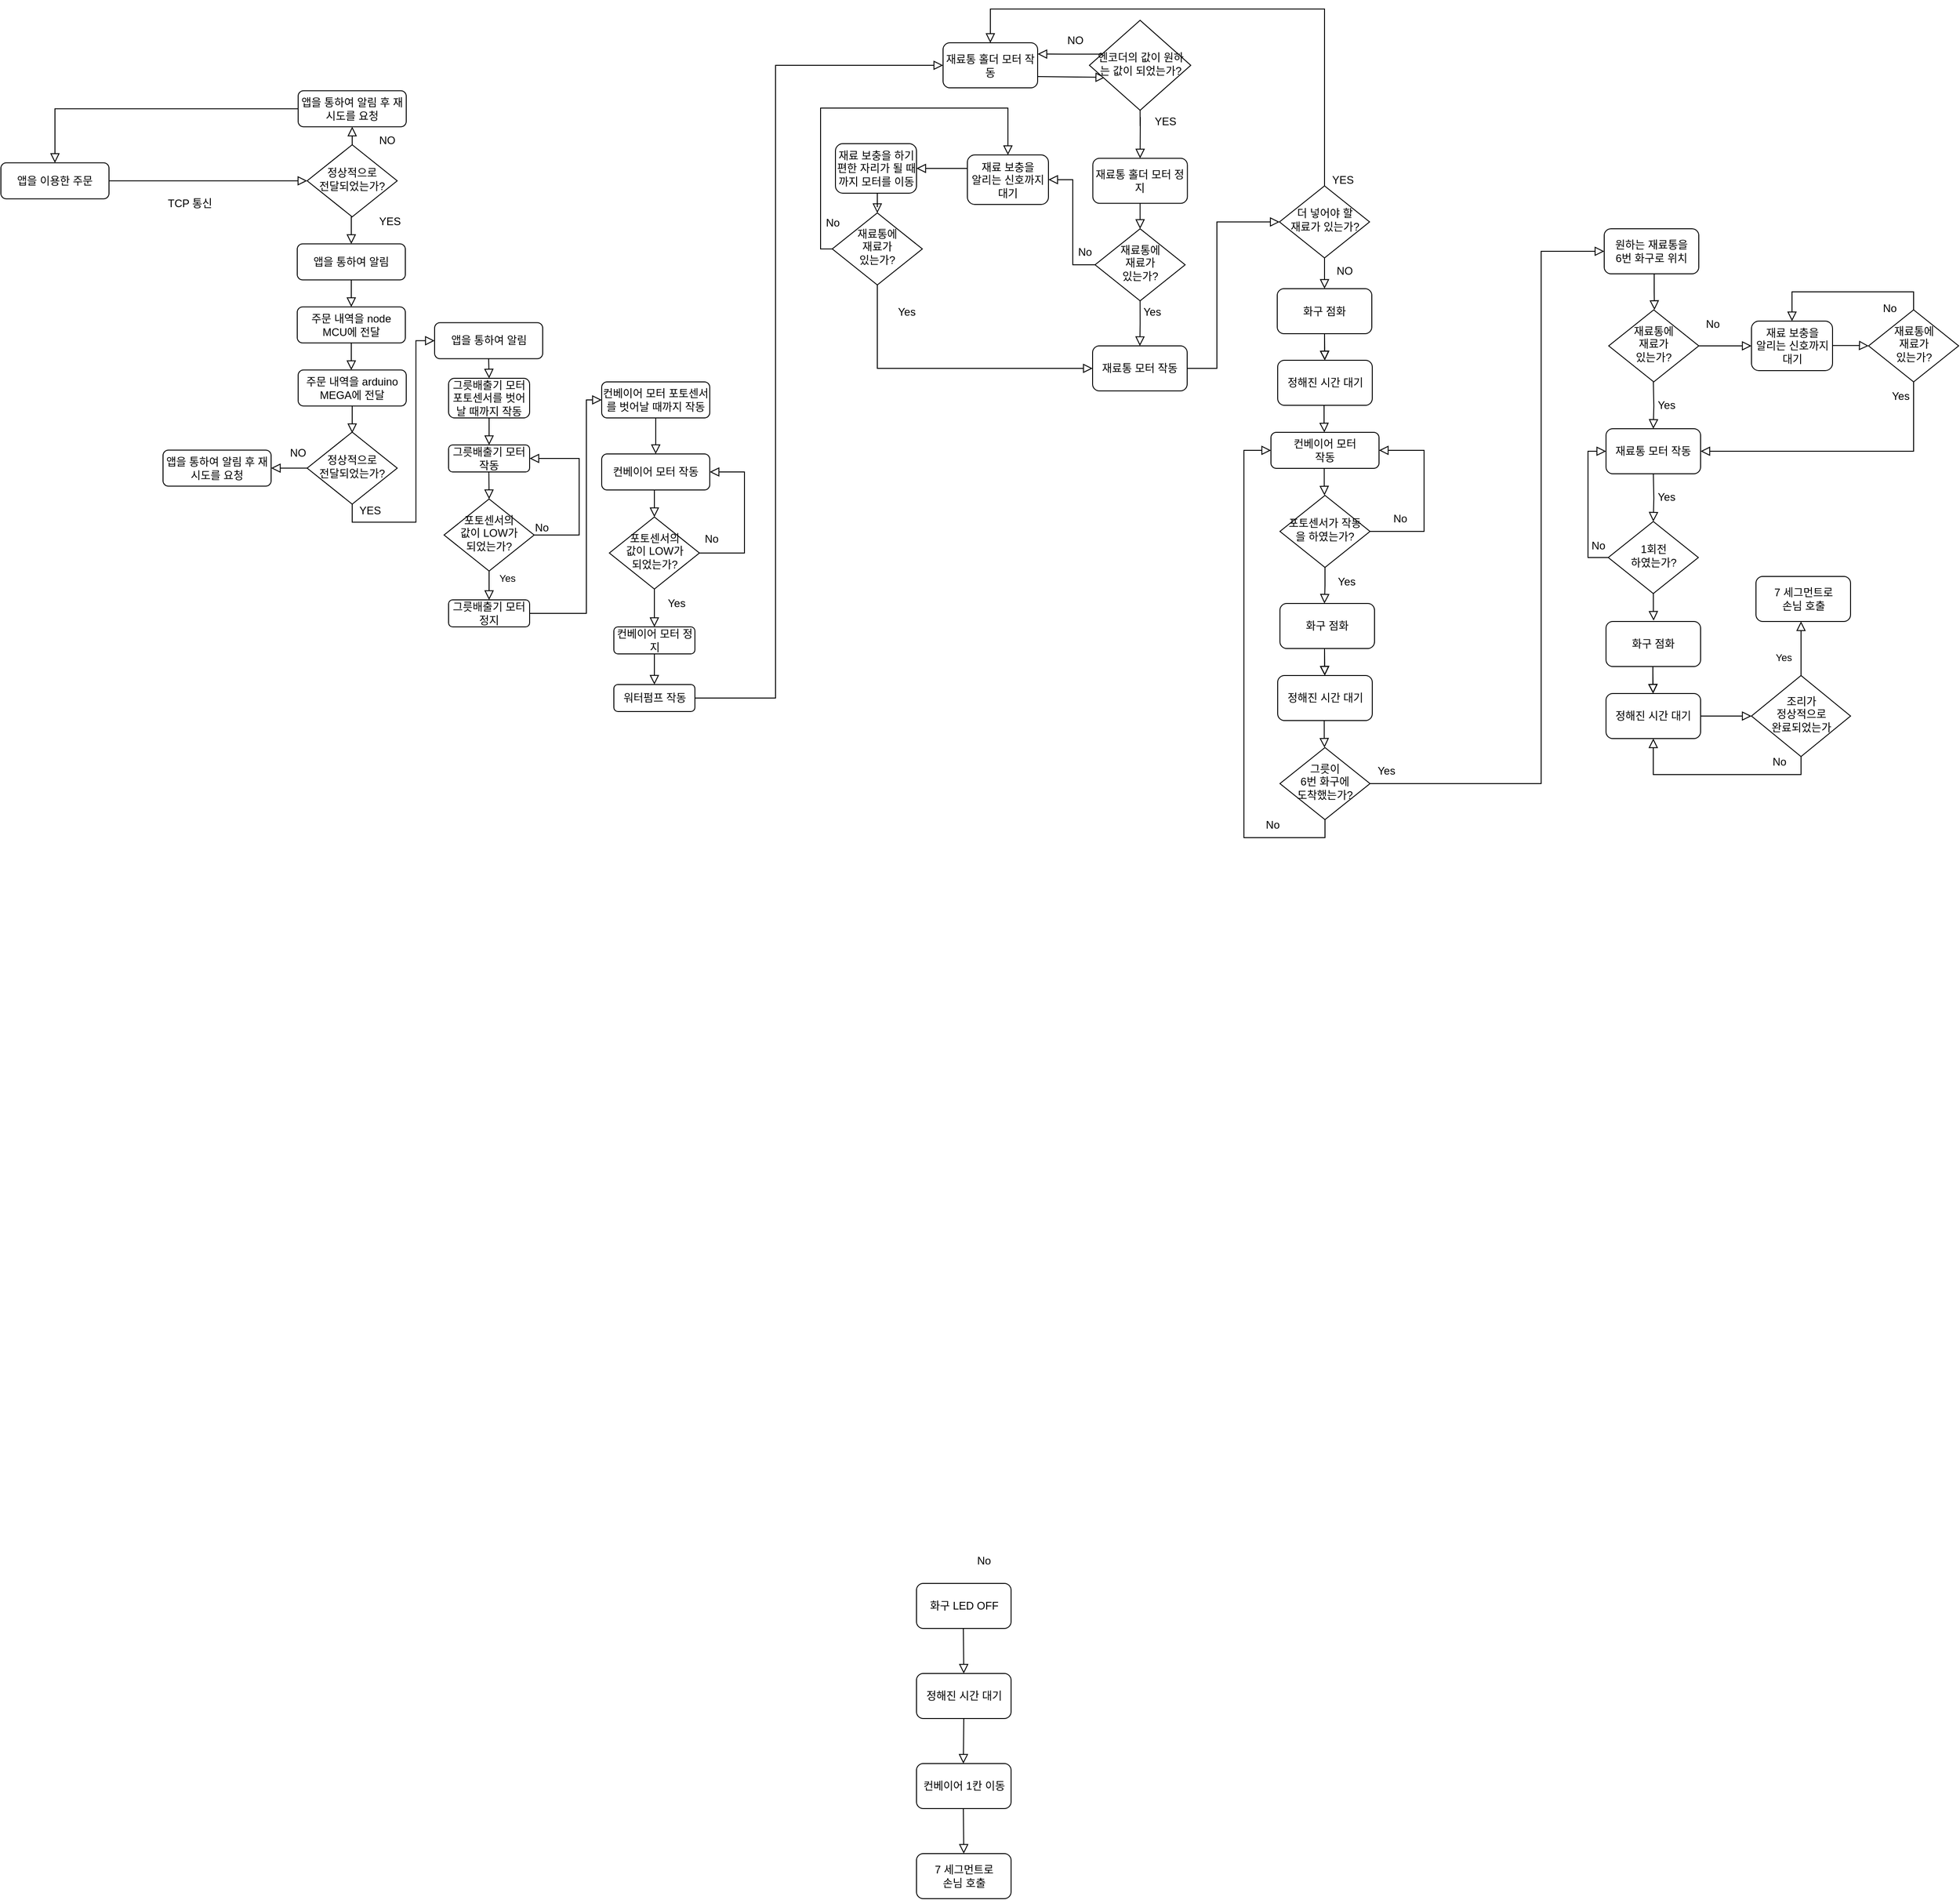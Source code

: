 <mxfile version="18.0.2" type="device"><diagram id="C5RBs43oDa-KdzZeNtuy" name="Page-1"><mxGraphModel dx="5746" dy="4727" grid="1" gridSize="10" guides="1" tooltips="1" connect="1" arrows="1" fold="1" page="1" pageScale="1" pageWidth="2339" pageHeight="3300" math="0" shadow="0"><root><mxCell id="WIyWlLk6GJQsqaUBKTNV-0"/><mxCell id="WIyWlLk6GJQsqaUBKTNV-1" parent="WIyWlLk6GJQsqaUBKTNV-0"/><mxCell id="WIyWlLk6GJQsqaUBKTNV-3" value="주문 내역을 arduino MEGA에 전달" style="rounded=1;whiteSpace=wrap;html=1;fontSize=12;glass=0;strokeWidth=1;shadow=0;" parent="WIyWlLk6GJQsqaUBKTNV-1" vertex="1"><mxGeometry x="-520" y="290.75" width="120" height="40" as="geometry"/></mxCell><mxCell id="WIyWlLk6GJQsqaUBKTNV-4" value="Yes" style="rounded=0;html=1;jettySize=auto;orthogonalLoop=1;fontSize=11;endArrow=block;endFill=0;endSize=8;strokeWidth=1;shadow=0;labelBackgroundColor=none;edgeStyle=orthogonalEdgeStyle;entryX=0.5;entryY=0;entryDx=0;entryDy=0;exitX=0.5;exitY=1;exitDx=0;exitDy=0;" parent="WIyWlLk6GJQsqaUBKTNV-1" source="WIyWlLk6GJQsqaUBKTNV-6" target="eziAglJtPt3DzU0YAsX2-3" edge="1"><mxGeometry x="-0.5" y="20" relative="1" as="geometry"><mxPoint as="offset"/><mxPoint x="-308" y="544" as="targetPoint"/><Array as="points"><mxPoint x="-308" y="530"/><mxPoint x="-308" y="530"/></Array><mxPoint x="-220" y="590" as="sourcePoint"/></mxGeometry></mxCell><mxCell id="WIyWlLk6GJQsqaUBKTNV-6" value="포토센서의&lt;br&gt;값이 LOW가&lt;br&gt;되었는가?" style="rhombus;whiteSpace=wrap;html=1;shadow=0;fontFamily=Helvetica;fontSize=12;align=center;strokeWidth=1;spacing=6;spacingTop=-4;" parent="WIyWlLk6GJQsqaUBKTNV-1" vertex="1"><mxGeometry x="-358" y="434" width="100" height="80" as="geometry"/></mxCell><mxCell id="WIyWlLk6GJQsqaUBKTNV-8" value="" style="rounded=0;html=1;jettySize=auto;orthogonalLoop=1;fontSize=11;endArrow=block;endFill=0;endSize=8;strokeWidth=1;shadow=0;labelBackgroundColor=none;edgeStyle=orthogonalEdgeStyle;entryX=0;entryY=0.5;entryDx=0;entryDy=0;exitX=1;exitY=0.5;exitDx=0;exitDy=0;" parent="WIyWlLk6GJQsqaUBKTNV-1" source="eziAglJtPt3DzU0YAsX2-4" target="mdI_j3b21x2xGdv7FZaz-39" edge="1"><mxGeometry x="0.273" y="30" relative="1" as="geometry"><mxPoint as="offset"/><mxPoint x="20" y="730" as="sourcePoint"/><mxPoint x="54.5" y="-47.5" as="targetPoint"/><Array as="points"><mxPoint x="10" y="655"/><mxPoint x="10" y="-47"/></Array></mxGeometry></mxCell><mxCell id="YUeIokL39dkQAdIjIIM8-0" value="TCP 통신" style="text;html=1;strokeColor=none;fillColor=none;align=center;verticalAlign=middle;whiteSpace=wrap;rounded=0;" parent="WIyWlLk6GJQsqaUBKTNV-1" vertex="1"><mxGeometry x="-680" y="90.75" width="80" height="30" as="geometry"/></mxCell><mxCell id="YUeIokL39dkQAdIjIIM8-1" value="" style="edgeStyle=orthogonalEdgeStyle;rounded=0;html=1;jettySize=auto;orthogonalLoop=1;fontSize=11;endArrow=block;endFill=0;endSize=8;strokeWidth=1;shadow=0;labelBackgroundColor=none;entryX=1;entryY=0.5;entryDx=0;entryDy=0;exitX=1;exitY=0.5;exitDx=0;exitDy=0;" parent="WIyWlLk6GJQsqaUBKTNV-1" source="WIyWlLk6GJQsqaUBKTNV-6" target="YUeIokL39dkQAdIjIIM8-2" edge="1"><mxGeometry y="10" relative="1" as="geometry"><mxPoint as="offset"/><mxPoint x="-88" y="474" as="sourcePoint"/><mxPoint x="-218" y="254" as="targetPoint"/><Array as="points"><mxPoint x="-208" y="474"/><mxPoint x="-208" y="389"/></Array></mxGeometry></mxCell><mxCell id="YUeIokL39dkQAdIjIIM8-2" value="그릇배출기 모터 작동" style="rounded=1;whiteSpace=wrap;html=1;" parent="WIyWlLk6GJQsqaUBKTNV-1" vertex="1"><mxGeometry x="-353" y="374" width="90" height="30" as="geometry"/></mxCell><mxCell id="YUeIokL39dkQAdIjIIM8-6" value="" style="rounded=0;html=1;jettySize=auto;orthogonalLoop=1;fontSize=11;endArrow=block;endFill=0;endSize=8;strokeWidth=1;shadow=0;labelBackgroundColor=none;edgeStyle=orthogonalEdgeStyle;entryX=0.5;entryY=0;entryDx=0;entryDy=0;" parent="WIyWlLk6GJQsqaUBKTNV-1" target="WIyWlLk6GJQsqaUBKTNV-6" edge="1"><mxGeometry x="0.385" y="80" relative="1" as="geometry"><mxPoint as="offset"/><mxPoint x="-308.29" y="404" as="sourcePoint"/><mxPoint x="-308.29" y="464" as="targetPoint"/></mxGeometry></mxCell><mxCell id="YUeIokL39dkQAdIjIIM8-9" value="컨베이어 모터 정지" style="rounded=1;whiteSpace=wrap;html=1;" parent="WIyWlLk6GJQsqaUBKTNV-1" vertex="1"><mxGeometry x="-169.5" y="576" width="90" height="30" as="geometry"/></mxCell><mxCell id="YUeIokL39dkQAdIjIIM8-19" value="" style="rounded=0;html=1;jettySize=auto;orthogonalLoop=1;fontSize=11;endArrow=block;endFill=0;endSize=8;strokeWidth=1;shadow=0;labelBackgroundColor=none;edgeStyle=orthogonalEdgeStyle;exitX=1;exitY=0.5;exitDx=0;exitDy=0;entryX=0;entryY=0.5;entryDx=0;entryDy=0;" parent="WIyWlLk6GJQsqaUBKTNV-1" source="KUbjkpqtBJJ3RFJCVs_p-0" target="K5zAuzSiCbg10zmgjCE_-23" edge="1"><mxGeometry x="0.38" y="30" relative="1" as="geometry"><mxPoint as="offset"/><mxPoint x="713.05" y="130.5" as="sourcePoint"/><mxPoint x="763" y="135.5" as="targetPoint"/><Array as="points"><mxPoint x="500" y="289"/><mxPoint x="500" y="126"/></Array></mxGeometry></mxCell><mxCell id="KUbjkpqtBJJ3RFJCVs_p-0" value="재료통 모터 작동" style="rounded=1;whiteSpace=wrap;html=1;" parent="WIyWlLk6GJQsqaUBKTNV-1" vertex="1"><mxGeometry x="362" y="264" width="105" height="50" as="geometry"/></mxCell><mxCell id="KUbjkpqtBJJ3RFJCVs_p-12" value="화구 LED OFF" style="rounded=1;whiteSpace=wrap;html=1;" parent="WIyWlLk6GJQsqaUBKTNV-1" vertex="1"><mxGeometry x="166.5" y="1638" width="105" height="50" as="geometry"/></mxCell><mxCell id="KUbjkpqtBJJ3RFJCVs_p-13" value="No" style="text;html=1;strokeColor=none;fillColor=none;align=center;verticalAlign=middle;whiteSpace=wrap;rounded=0;" parent="WIyWlLk6GJQsqaUBKTNV-1" vertex="1"><mxGeometry x="229" y="1608" width="25" height="10" as="geometry"/></mxCell><mxCell id="KUbjkpqtBJJ3RFJCVs_p-18" value="7 세그먼트로&lt;br&gt;손님 호출" style="rounded=1;whiteSpace=wrap;html=1;" parent="WIyWlLk6GJQsqaUBKTNV-1" vertex="1"><mxGeometry x="166.5" y="1938" width="105" height="50" as="geometry"/></mxCell><mxCell id="KUbjkpqtBJJ3RFJCVs_p-21" value="정해진 시간 대기" style="rounded=1;whiteSpace=wrap;html=1;" parent="WIyWlLk6GJQsqaUBKTNV-1" vertex="1"><mxGeometry x="166.5" y="1738" width="105" height="50" as="geometry"/></mxCell><mxCell id="KUbjkpqtBJJ3RFJCVs_p-26" value="컨베이어 1칸 이동" style="rounded=1;whiteSpace=wrap;html=1;" parent="WIyWlLk6GJQsqaUBKTNV-1" vertex="1"><mxGeometry x="166.5" y="1838" width="105" height="50" as="geometry"/></mxCell><mxCell id="KUbjkpqtBJJ3RFJCVs_p-30" value="" style="rounded=0;html=1;jettySize=auto;orthogonalLoop=1;fontSize=11;endArrow=block;endFill=0;endSize=8;strokeWidth=1;shadow=0;labelBackgroundColor=none;edgeStyle=orthogonalEdgeStyle;exitX=0.5;exitY=1;exitDx=0;exitDy=0;entryX=0.5;entryY=0;entryDx=0;entryDy=0;" parent="WIyWlLk6GJQsqaUBKTNV-1" target="KUbjkpqtBJJ3RFJCVs_p-21" edge="1"><mxGeometry x="0.38" y="30" relative="1" as="geometry"><mxPoint as="offset"/><mxPoint x="218.52" y="1688" as="sourcePoint"/><mxPoint x="218.52" y="1728" as="targetPoint"/><Array as="points"/></mxGeometry></mxCell><mxCell id="KUbjkpqtBJJ3RFJCVs_p-31" value="" style="rounded=0;html=1;jettySize=auto;orthogonalLoop=1;fontSize=11;endArrow=block;endFill=0;endSize=8;strokeWidth=1;shadow=0;labelBackgroundColor=none;edgeStyle=orthogonalEdgeStyle;exitX=0.5;exitY=1;exitDx=0;exitDy=0;entryX=0.5;entryY=0;entryDx=0;entryDy=0;" parent="WIyWlLk6GJQsqaUBKTNV-1" source="KUbjkpqtBJJ3RFJCVs_p-21" edge="1"><mxGeometry x="0.38" y="30" relative="1" as="geometry"><mxPoint as="offset"/><mxPoint x="218.52" y="1798" as="sourcePoint"/><mxPoint x="218.52" y="1838" as="targetPoint"/><Array as="points"/></mxGeometry></mxCell><mxCell id="KUbjkpqtBJJ3RFJCVs_p-32" value="" style="rounded=0;html=1;jettySize=auto;orthogonalLoop=1;fontSize=11;endArrow=block;endFill=0;endSize=8;strokeWidth=1;shadow=0;labelBackgroundColor=none;edgeStyle=orthogonalEdgeStyle;exitX=0.5;exitY=1;exitDx=0;exitDy=0;entryX=0.5;entryY=0;entryDx=0;entryDy=0;" parent="WIyWlLk6GJQsqaUBKTNV-1" target="KUbjkpqtBJJ3RFJCVs_p-18" edge="1"><mxGeometry x="0.38" y="30" relative="1" as="geometry"><mxPoint as="offset"/><mxPoint x="218.52" y="1888" as="sourcePoint"/><mxPoint x="218.52" y="1928" as="targetPoint"/><Array as="points"/></mxGeometry></mxCell><mxCell id="KUbjkpqtBJJ3RFJCVs_p-38" value="정해진 시간 대기" style="rounded=1;whiteSpace=wrap;html=1;" parent="WIyWlLk6GJQsqaUBKTNV-1" vertex="1"><mxGeometry x="567.5" y="280" width="105" height="50" as="geometry"/></mxCell><mxCell id="WL3JCcgnDbwWffjjT6C2-6" value="컨베이어 모터 포토센서를 벗어날 때까지 작동" style="rounded=1;whiteSpace=wrap;html=1;fontSize=12;glass=0;strokeWidth=1;shadow=0;" parent="WIyWlLk6GJQsqaUBKTNV-1" vertex="1"><mxGeometry x="-183" y="304" width="120" height="40" as="geometry"/></mxCell><mxCell id="WL3JCcgnDbwWffjjT6C2-10" value="" style="rounded=0;html=1;jettySize=auto;orthogonalLoop=1;fontSize=11;endArrow=block;endFill=0;endSize=8;strokeWidth=1;shadow=0;labelBackgroundColor=none;edgeStyle=orthogonalEdgeStyle;exitX=0.5;exitY=1;exitDx=0;exitDy=0;entryX=0.5;entryY=0;entryDx=0;entryDy=0;" parent="WIyWlLk6GJQsqaUBKTNV-1" source="mdI_j3b21x2xGdv7FZaz-35" edge="1"><mxGeometry x="0.273" y="30" relative="1" as="geometry"><mxPoint as="offset"/><mxPoint x="59.5" y="384" as="sourcePoint"/><mxPoint x="-124.5" y="454" as="targetPoint"/></mxGeometry></mxCell><mxCell id="K5zAuzSiCbg10zmgjCE_-3" value="" style="rounded=0;html=1;jettySize=auto;orthogonalLoop=1;fontSize=11;endArrow=block;endFill=0;endSize=8;strokeWidth=1;shadow=0;labelBackgroundColor=none;edgeStyle=orthogonalEdgeStyle;exitX=0.5;exitY=1;exitDx=0;exitDy=0;entryX=0.5;entryY=0;entryDx=0;entryDy=0;" parent="WIyWlLk6GJQsqaUBKTNV-1" source="K5zAuzSiCbg10zmgjCE_-4" target="YUeIokL39dkQAdIjIIM8-9" edge="1"><mxGeometry x="0.385" y="80" relative="1" as="geometry"><mxPoint as="offset"/><mxPoint x="-122.92" y="514" as="sourcePoint"/><mxPoint x="-124.5" y="575.0" as="targetPoint"/></mxGeometry></mxCell><mxCell id="K5zAuzSiCbg10zmgjCE_-4" value="포토센서의&lt;br&gt;값이 LOW가&lt;br&gt;되었는가?" style="rhombus;whiteSpace=wrap;html=1;shadow=0;fontFamily=Helvetica;fontSize=12;align=center;strokeWidth=1;spacing=6;spacingTop=-4;" parent="WIyWlLk6GJQsqaUBKTNV-1" vertex="1"><mxGeometry x="-174.5" y="454" width="100" height="80" as="geometry"/></mxCell><mxCell id="K5zAuzSiCbg10zmgjCE_-5" value="Yes" style="text;strokeColor=none;fillColor=none;align=left;verticalAlign=middle;spacingLeft=4;spacingRight=4;overflow=hidden;points=[[0,0.5],[1,0.5]];portConstraint=eastwest;rotatable=0;" parent="WIyWlLk6GJQsqaUBKTNV-1" vertex="1"><mxGeometry x="-115.5" y="534" width="80" height="30" as="geometry"/></mxCell><mxCell id="K5zAuzSiCbg10zmgjCE_-6" value="" style="edgeStyle=orthogonalEdgeStyle;rounded=0;html=1;jettySize=auto;orthogonalLoop=1;fontSize=11;endArrow=block;endFill=0;endSize=8;strokeWidth=1;shadow=0;labelBackgroundColor=none;entryX=1;entryY=0.5;entryDx=0;entryDy=0;exitX=1;exitY=0.5;exitDx=0;exitDy=0;" parent="WIyWlLk6GJQsqaUBKTNV-1" source="K5zAuzSiCbg10zmgjCE_-4" target="mdI_j3b21x2xGdv7FZaz-35" edge="1"><mxGeometry y="10" relative="1" as="geometry"><mxPoint as="offset"/><mxPoint x="-69.5" y="494" as="sourcePoint"/><mxPoint x="-74.5" y="409" as="targetPoint"/><Array as="points"><mxPoint x="-24.5" y="494"/><mxPoint x="-24.5" y="404"/></Array></mxGeometry></mxCell><mxCell id="K5zAuzSiCbg10zmgjCE_-7" value="No" style="text;strokeColor=none;fillColor=none;align=left;verticalAlign=middle;spacingLeft=4;spacingRight=4;overflow=hidden;points=[[0,0.5],[1,0.5]];portConstraint=eastwest;rotatable=0;" parent="WIyWlLk6GJQsqaUBKTNV-1" vertex="1"><mxGeometry x="-74.5" y="462.25" width="80" height="30" as="geometry"/></mxCell><mxCell id="K5zAuzSiCbg10zmgjCE_-8" value="No" style="text;strokeColor=none;fillColor=none;align=left;verticalAlign=middle;spacingLeft=4;spacingRight=4;overflow=hidden;points=[[0,0.5],[1,0.5]];portConstraint=eastwest;rotatable=0;" parent="WIyWlLk6GJQsqaUBKTNV-1" vertex="1"><mxGeometry x="-263" y="450" width="80" height="30" as="geometry"/></mxCell><mxCell id="K5zAuzSiCbg10zmgjCE_-9" value="재료통에&lt;br&gt;재료가&lt;br&gt;있는가?" style="rhombus;whiteSpace=wrap;html=1;shadow=0;fontFamily=Helvetica;fontSize=12;align=center;strokeWidth=1;spacing=6;spacingTop=-4;" parent="WIyWlLk6GJQsqaUBKTNV-1" vertex="1"><mxGeometry x="364.75" y="134.0" width="100" height="80" as="geometry"/></mxCell><mxCell id="K5zAuzSiCbg10zmgjCE_-10" value="" style="rounded=0;html=1;jettySize=auto;orthogonalLoop=1;fontSize=11;endArrow=block;endFill=0;endSize=8;strokeWidth=1;shadow=0;labelBackgroundColor=none;edgeStyle=orthogonalEdgeStyle;exitX=0.5;exitY=1;exitDx=0;exitDy=0;entryX=0.5;entryY=0;entryDx=0;entryDy=0;" parent="WIyWlLk6GJQsqaUBKTNV-1" source="eziAglJtPt3DzU0YAsX2-0" target="K5zAuzSiCbg10zmgjCE_-9" edge="1"><mxGeometry x="0.016" y="20" relative="1" as="geometry"><mxPoint as="offset"/><mxPoint x="414.08" y="119.5" as="sourcePoint"/><mxPoint x="415" y="120" as="targetPoint"/><Array as="points"/></mxGeometry></mxCell><mxCell id="K5zAuzSiCbg10zmgjCE_-11" value="Yes" style="text;strokeColor=none;fillColor=none;align=left;verticalAlign=middle;spacingLeft=4;spacingRight=4;overflow=hidden;points=[[0,0.5],[1,0.5]];portConstraint=eastwest;rotatable=0;" parent="WIyWlLk6GJQsqaUBKTNV-1" vertex="1"><mxGeometry x="412.5" y="210.5" width="80" height="30" as="geometry"/></mxCell><mxCell id="K5zAuzSiCbg10zmgjCE_-12" value="재료 보충을&lt;br&gt;알리는 신호까지 대기" style="rounded=1;whiteSpace=wrap;html=1;" parent="WIyWlLk6GJQsqaUBKTNV-1" vertex="1"><mxGeometry x="223" y="52" width="90" height="55" as="geometry"/></mxCell><mxCell id="K5zAuzSiCbg10zmgjCE_-13" value="재료통에&lt;br&gt;재료가&lt;br&gt;있는가?" style="rhombus;whiteSpace=wrap;html=1;shadow=0;fontFamily=Helvetica;fontSize=12;align=center;strokeWidth=1;spacing=6;spacingTop=-4;" parent="WIyWlLk6GJQsqaUBKTNV-1" vertex="1"><mxGeometry x="73" y="116.42" width="100" height="80" as="geometry"/></mxCell><mxCell id="K5zAuzSiCbg10zmgjCE_-14" value="" style="rounded=0;html=1;jettySize=auto;orthogonalLoop=1;fontSize=11;endArrow=block;endFill=0;endSize=8;strokeWidth=1;shadow=0;labelBackgroundColor=none;edgeStyle=orthogonalEdgeStyle;exitX=0;exitY=0.5;exitDx=0;exitDy=0;entryX=1;entryY=0.5;entryDx=0;entryDy=0;" parent="WIyWlLk6GJQsqaUBKTNV-1" source="K5zAuzSiCbg10zmgjCE_-12" target="-1ct8t4bVLpNlNfI2EwD-0" edge="1"><mxGeometry x="0.016" y="20" relative="1" as="geometry"><mxPoint as="offset"/><mxPoint x="243.0" y="9.5" as="sourcePoint"/><mxPoint x="243.29" y="49.5" as="targetPoint"/><Array as="points"><mxPoint x="223" y="67"/></Array></mxGeometry></mxCell><mxCell id="K5zAuzSiCbg10zmgjCE_-15" value="" style="rounded=0;html=1;jettySize=auto;orthogonalLoop=1;fontSize=11;endArrow=block;endFill=0;endSize=8;strokeWidth=1;shadow=0;labelBackgroundColor=none;edgeStyle=orthogonalEdgeStyle;entryX=1;entryY=0.5;entryDx=0;entryDy=0;exitX=0;exitY=0.5;exitDx=0;exitDy=0;" parent="WIyWlLk6GJQsqaUBKTNV-1" source="K5zAuzSiCbg10zmgjCE_-9" target="K5zAuzSiCbg10zmgjCE_-12" edge="1"><mxGeometry x="0.016" y="20" relative="1" as="geometry"><mxPoint as="offset"/><mxPoint x="370" y="30" as="sourcePoint"/><mxPoint x="303.29" y="64.5" as="targetPoint"/><Array as="points"><mxPoint x="340" y="174"/><mxPoint x="340" y="79"/></Array></mxGeometry></mxCell><mxCell id="K5zAuzSiCbg10zmgjCE_-16" value="" style="rounded=0;html=1;jettySize=auto;orthogonalLoop=1;fontSize=11;endArrow=block;endFill=0;endSize=8;strokeWidth=1;shadow=0;labelBackgroundColor=none;edgeStyle=orthogonalEdgeStyle;exitX=0.5;exitY=1;exitDx=0;exitDy=0;entryX=0;entryY=0.5;entryDx=0;entryDy=0;" parent="WIyWlLk6GJQsqaUBKTNV-1" target="KUbjkpqtBJJ3RFJCVs_p-0" edge="1" source="K5zAuzSiCbg10zmgjCE_-13"><mxGeometry x="0.016" y="20" relative="1" as="geometry"><mxPoint as="offset"/><mxPoint x="122.58" y="119.5" as="sourcePoint"/><mxPoint x="333" y="199.5" as="targetPoint"/><Array as="points"><mxPoint x="123" y="289"/></Array></mxGeometry></mxCell><mxCell id="K5zAuzSiCbg10zmgjCE_-17" value="Yes" style="text;strokeColor=none;fillColor=none;align=left;verticalAlign=middle;spacingLeft=4;spacingRight=4;overflow=hidden;points=[[0,0.5],[1,0.5]];portConstraint=eastwest;rotatable=0;" parent="WIyWlLk6GJQsqaUBKTNV-1" vertex="1"><mxGeometry x="140" y="210.5" width="80" height="30" as="geometry"/></mxCell><mxCell id="K5zAuzSiCbg10zmgjCE_-18" value="No" style="text;strokeColor=none;fillColor=none;align=left;verticalAlign=middle;spacingLeft=4;spacingRight=4;overflow=hidden;points=[[0,0.5],[1,0.5]];portConstraint=eastwest;rotatable=0;" parent="WIyWlLk6GJQsqaUBKTNV-1" vertex="1"><mxGeometry x="340" y="144" width="80" height="30" as="geometry"/></mxCell><mxCell id="K5zAuzSiCbg10zmgjCE_-19" value="" style="rounded=0;html=1;jettySize=auto;orthogonalLoop=1;fontSize=11;endArrow=block;endFill=0;endSize=8;strokeWidth=1;shadow=0;labelBackgroundColor=none;edgeStyle=orthogonalEdgeStyle;entryX=0.5;entryY=0;entryDx=0;entryDy=0;exitX=0;exitY=0.5;exitDx=0;exitDy=0;" parent="WIyWlLk6GJQsqaUBKTNV-1" source="K5zAuzSiCbg10zmgjCE_-13" target="K5zAuzSiCbg10zmgjCE_-12" edge="1"><mxGeometry x="0.016" y="20" relative="1" as="geometry"><mxPoint as="offset"/><mxPoint x="123" y="20" as="sourcePoint"/><mxPoint x="103" y="-0.5" as="targetPoint"/><Array as="points"><mxPoint x="60" y="156"/><mxPoint x="60"/><mxPoint x="268"/></Array></mxGeometry></mxCell><mxCell id="K5zAuzSiCbg10zmgjCE_-20" value="No" style="text;strokeColor=none;fillColor=none;align=left;verticalAlign=middle;spacingLeft=4;spacingRight=4;overflow=hidden;points=[[0,0.5],[1,0.5]];portConstraint=eastwest;rotatable=0;" parent="WIyWlLk6GJQsqaUBKTNV-1" vertex="1"><mxGeometry x="60" y="111.42" width="80" height="30" as="geometry"/></mxCell><mxCell id="K5zAuzSiCbg10zmgjCE_-22" value="화구 점화" style="rounded=1;whiteSpace=wrap;html=1;" parent="WIyWlLk6GJQsqaUBKTNV-1" vertex="1"><mxGeometry x="570" y="550" width="105" height="50" as="geometry"/></mxCell><mxCell id="K5zAuzSiCbg10zmgjCE_-23" value="더 넣어야 할&lt;br&gt;재료가 있는가?" style="rhombus;whiteSpace=wrap;html=1;shadow=0;fontFamily=Helvetica;fontSize=12;align=center;strokeWidth=1;spacing=6;spacingTop=-4;" parent="WIyWlLk6GJQsqaUBKTNV-1" vertex="1"><mxGeometry x="569.5" y="86.42" width="100" height="80" as="geometry"/></mxCell><mxCell id="K5zAuzSiCbg10zmgjCE_-24" value="" style="rounded=0;html=1;jettySize=auto;orthogonalLoop=1;fontSize=11;endArrow=block;endFill=0;endSize=8;strokeWidth=1;shadow=0;labelBackgroundColor=none;edgeStyle=orthogonalEdgeStyle;entryX=0.5;entryY=0;entryDx=0;entryDy=0;exitX=0.5;exitY=1;exitDx=0;exitDy=0;" parent="WIyWlLk6GJQsqaUBKTNV-1" source="K5zAuzSiCbg10zmgjCE_-23" target="K5zAuzSiCbg10zmgjCE_-28" edge="1"><mxGeometry x="0.385" y="80" relative="1" as="geometry"><mxPoint as="offset"/><mxPoint x="653" y="180.5" as="sourcePoint"/><mxPoint x="713.62" y="184.6" as="targetPoint"/></mxGeometry></mxCell><mxCell id="K5zAuzSiCbg10zmgjCE_-28" value="화구 점화" style="rounded=1;whiteSpace=wrap;html=1;" parent="WIyWlLk6GJQsqaUBKTNV-1" vertex="1"><mxGeometry x="567" y="200.5" width="105" height="50" as="geometry"/></mxCell><mxCell id="K5zAuzSiCbg10zmgjCE_-30" value="" style="rounded=0;html=1;jettySize=auto;orthogonalLoop=1;fontSize=11;endArrow=block;endFill=0;endSize=8;strokeWidth=1;shadow=0;labelBackgroundColor=none;edgeStyle=orthogonalEdgeStyle;entryX=0.5;entryY=0;entryDx=0;entryDy=0;" parent="WIyWlLk6GJQsqaUBKTNV-1" edge="1"><mxGeometry x="0.385" y="80" relative="1" as="geometry"><mxPoint as="offset"/><mxPoint x="619.5" y="250" as="sourcePoint"/><mxPoint x="619.79" y="280" as="targetPoint"/></mxGeometry></mxCell><mxCell id="K5zAuzSiCbg10zmgjCE_-32" value="" style="rounded=0;html=1;jettySize=auto;orthogonalLoop=1;fontSize=11;endArrow=block;endFill=0;endSize=8;strokeWidth=1;shadow=0;labelBackgroundColor=none;edgeStyle=orthogonalEdgeStyle;entryX=0.5;entryY=0;entryDx=0;entryDy=0;" parent="WIyWlLk6GJQsqaUBKTNV-1" edge="1"><mxGeometry x="0.385" y="80" relative="1" as="geometry"><mxPoint as="offset"/><mxPoint x="619.5" y="250" as="sourcePoint"/><mxPoint x="619.79" y="280" as="targetPoint"/><Array as="points"><mxPoint x="620" y="270"/><mxPoint x="620" y="270"/></Array></mxGeometry></mxCell><mxCell id="K5zAuzSiCbg10zmgjCE_-33" value="" style="rounded=0;html=1;jettySize=auto;orthogonalLoop=1;fontSize=11;endArrow=block;endFill=0;endSize=8;strokeWidth=1;shadow=0;labelBackgroundColor=none;edgeStyle=orthogonalEdgeStyle;exitX=0.5;exitY=0;exitDx=0;exitDy=0;entryX=0.5;entryY=0;entryDx=0;entryDy=0;" parent="WIyWlLk6GJQsqaUBKTNV-1" source="K5zAuzSiCbg10zmgjCE_-23" target="mdI_j3b21x2xGdv7FZaz-39" edge="1"><mxGeometry x="0.385" y="80" relative="1" as="geometry"><mxPoint as="offset"/><mxPoint x="719.5" y="56.42" as="sourcePoint"/><mxPoint x="510" y="-110" as="targetPoint"/><Array as="points"><mxPoint x="620" y="-110"/><mxPoint x="249" y="-110"/></Array></mxGeometry></mxCell><mxCell id="K5zAuzSiCbg10zmgjCE_-34" value="" style="rounded=0;html=1;jettySize=auto;orthogonalLoop=1;fontSize=11;endArrow=block;endFill=0;endSize=8;strokeWidth=1;shadow=0;labelBackgroundColor=none;edgeStyle=orthogonalEdgeStyle;entryX=0.5;entryY=0;entryDx=0;entryDy=0;" parent="WIyWlLk6GJQsqaUBKTNV-1" edge="1"><mxGeometry x="0.385" y="80" relative="1" as="geometry"><mxPoint as="offset"/><mxPoint x="619" y="330" as="sourcePoint"/><mxPoint x="619.29" y="360" as="targetPoint"/><Array as="points"><mxPoint x="619.5" y="350"/><mxPoint x="619.5" y="350"/></Array></mxGeometry></mxCell><mxCell id="K5zAuzSiCbg10zmgjCE_-35" value="포토센서가 작동을 하였는가?" style="rhombus;whiteSpace=wrap;html=1;shadow=0;fontFamily=Helvetica;fontSize=12;align=center;strokeWidth=1;spacing=6;spacingTop=-4;" parent="WIyWlLk6GJQsqaUBKTNV-1" vertex="1"><mxGeometry x="570" y="430" width="100" height="80" as="geometry"/></mxCell><mxCell id="K5zAuzSiCbg10zmgjCE_-36" value="컨베이어 모터&lt;br&gt;작동" style="rounded=1;whiteSpace=wrap;html=1;fontSize=12;glass=0;strokeWidth=1;shadow=0;" parent="WIyWlLk6GJQsqaUBKTNV-1" vertex="1"><mxGeometry x="560" y="360" width="120" height="40" as="geometry"/></mxCell><mxCell id="K5zAuzSiCbg10zmgjCE_-37" value="" style="rounded=0;html=1;jettySize=auto;orthogonalLoop=1;fontSize=11;endArrow=block;endFill=0;endSize=8;strokeWidth=1;shadow=0;labelBackgroundColor=none;edgeStyle=orthogonalEdgeStyle;entryX=0.5;entryY=0;entryDx=0;entryDy=0;" parent="WIyWlLk6GJQsqaUBKTNV-1" edge="1"><mxGeometry x="0.385" y="80" relative="1" as="geometry"><mxPoint as="offset"/><mxPoint x="619.17" y="400" as="sourcePoint"/><mxPoint x="619.46" y="430" as="targetPoint"/><Array as="points"><mxPoint x="619.67" y="420"/><mxPoint x="619.67" y="420"/></Array></mxGeometry></mxCell><mxCell id="K5zAuzSiCbg10zmgjCE_-38" value="" style="edgeStyle=orthogonalEdgeStyle;rounded=0;html=1;jettySize=auto;orthogonalLoop=1;fontSize=11;endArrow=block;endFill=0;endSize=8;strokeWidth=1;shadow=0;labelBackgroundColor=none;entryX=1;entryY=0.5;entryDx=0;entryDy=0;exitX=1;exitY=0.5;exitDx=0;exitDy=0;" parent="WIyWlLk6GJQsqaUBKTNV-1" target="K5zAuzSiCbg10zmgjCE_-36" edge="1"><mxGeometry y="10" relative="1" as="geometry"><mxPoint as="offset"/><mxPoint x="670" y="470" as="sourcePoint"/><mxPoint x="680" y="370" as="targetPoint"/><Array as="points"><mxPoint x="730" y="470"/><mxPoint x="730" y="380"/></Array></mxGeometry></mxCell><mxCell id="K5zAuzSiCbg10zmgjCE_-39" value="No" style="text;strokeColor=none;fillColor=none;align=left;verticalAlign=middle;spacingLeft=4;spacingRight=4;overflow=hidden;points=[[0,0.5],[1,0.5]];portConstraint=eastwest;rotatable=0;" parent="WIyWlLk6GJQsqaUBKTNV-1" vertex="1"><mxGeometry x="690" y="440" width="80" height="30" as="geometry"/></mxCell><mxCell id="K5zAuzSiCbg10zmgjCE_-40" value="" style="rounded=0;html=1;jettySize=auto;orthogonalLoop=1;fontSize=11;endArrow=block;endFill=0;endSize=8;strokeWidth=1;shadow=0;labelBackgroundColor=none;edgeStyle=orthogonalEdgeStyle;exitX=0.5;exitY=1;exitDx=0;exitDy=0;entryX=0.5;entryY=0;entryDx=0;entryDy=0;" parent="WIyWlLk6GJQsqaUBKTNV-1" edge="1"><mxGeometry x="0.385" y="80" relative="1" as="geometry"><mxPoint as="offset"/><mxPoint x="620" y="510.0" as="sourcePoint"/><mxPoint x="619.42" y="550.0" as="targetPoint"/><Array as="points"><mxPoint x="620" y="530"/></Array></mxGeometry></mxCell><mxCell id="K5zAuzSiCbg10zmgjCE_-41" value="Yes" style="text;strokeColor=none;fillColor=none;align=left;verticalAlign=middle;spacingLeft=4;spacingRight=4;overflow=hidden;points=[[0,0.5],[1,0.5]];portConstraint=eastwest;rotatable=0;" parent="WIyWlLk6GJQsqaUBKTNV-1" vertex="1"><mxGeometry x="628.42" y="510" width="80" height="30" as="geometry"/></mxCell><mxCell id="K5zAuzSiCbg10zmgjCE_-42" value="정해진 시간 대기" style="rounded=1;whiteSpace=wrap;html=1;" parent="WIyWlLk6GJQsqaUBKTNV-1" vertex="1"><mxGeometry x="567.5" y="630" width="105" height="50" as="geometry"/></mxCell><mxCell id="K5zAuzSiCbg10zmgjCE_-43" value="" style="rounded=0;html=1;jettySize=auto;orthogonalLoop=1;fontSize=11;endArrow=block;endFill=0;endSize=8;strokeWidth=1;shadow=0;labelBackgroundColor=none;edgeStyle=orthogonalEdgeStyle;entryX=0.5;entryY=0;entryDx=0;entryDy=0;" parent="WIyWlLk6GJQsqaUBKTNV-1" edge="1"><mxGeometry x="0.385" y="80" relative="1" as="geometry"><mxPoint as="offset"/><mxPoint x="619.5" y="600" as="sourcePoint"/><mxPoint x="619.79" y="630" as="targetPoint"/></mxGeometry></mxCell><mxCell id="K5zAuzSiCbg10zmgjCE_-44" value="" style="rounded=0;html=1;jettySize=auto;orthogonalLoop=1;fontSize=11;endArrow=block;endFill=0;endSize=8;strokeWidth=1;shadow=0;labelBackgroundColor=none;edgeStyle=orthogonalEdgeStyle;entryX=0.5;entryY=0;entryDx=0;entryDy=0;" parent="WIyWlLk6GJQsqaUBKTNV-1" edge="1"><mxGeometry x="0.385" y="80" relative="1" as="geometry"><mxPoint as="offset"/><mxPoint x="619.5" y="600" as="sourcePoint"/><mxPoint x="619.79" y="630" as="targetPoint"/><Array as="points"><mxPoint x="620" y="620"/><mxPoint x="620" y="620"/></Array></mxGeometry></mxCell><mxCell id="K5zAuzSiCbg10zmgjCE_-61" value="그릇이&lt;br&gt;6번 화구에&lt;br&gt;도착했는가?" style="rhombus;whiteSpace=wrap;html=1;shadow=0;fontFamily=Helvetica;fontSize=12;align=center;strokeWidth=1;spacing=6;spacingTop=-4;" parent="WIyWlLk6GJQsqaUBKTNV-1" vertex="1"><mxGeometry x="570" y="710" width="100" height="80" as="geometry"/></mxCell><mxCell id="K5zAuzSiCbg10zmgjCE_-62" value="" style="rounded=0;html=1;jettySize=auto;orthogonalLoop=1;fontSize=11;endArrow=block;endFill=0;endSize=8;strokeWidth=1;shadow=0;labelBackgroundColor=none;edgeStyle=orthogonalEdgeStyle;entryX=0.5;entryY=0;entryDx=0;entryDy=0;" parent="WIyWlLk6GJQsqaUBKTNV-1" edge="1"><mxGeometry x="0.385" y="80" relative="1" as="geometry"><mxPoint as="offset"/><mxPoint x="619.17" y="680" as="sourcePoint"/><mxPoint x="619.46" y="710" as="targetPoint"/><Array as="points"><mxPoint x="619.67" y="700"/><mxPoint x="619.67" y="700"/></Array></mxGeometry></mxCell><mxCell id="K5zAuzSiCbg10zmgjCE_-63" value="" style="rounded=0;html=1;jettySize=auto;orthogonalLoop=1;fontSize=11;endArrow=block;endFill=0;endSize=8;strokeWidth=1;shadow=0;labelBackgroundColor=none;edgeStyle=orthogonalEdgeStyle;exitX=0.5;exitY=1;exitDx=0;exitDy=0;entryX=0;entryY=0.5;entryDx=0;entryDy=0;" parent="WIyWlLk6GJQsqaUBKTNV-1" target="K5zAuzSiCbg10zmgjCE_-36" edge="1"><mxGeometry x="0.385" y="80" relative="1" as="geometry"><mxPoint as="offset"/><mxPoint x="620" y="790.0" as="sourcePoint"/><mxPoint x="619.42" y="830" as="targetPoint"/><Array as="points"><mxPoint x="620" y="810"/><mxPoint x="530" y="810"/><mxPoint x="530" y="380"/></Array></mxGeometry></mxCell><mxCell id="K5zAuzSiCbg10zmgjCE_-64" value="No" style="text;strokeColor=none;fillColor=none;align=left;verticalAlign=middle;spacingLeft=4;spacingRight=4;overflow=hidden;points=[[0,0.5],[1,0.5]];portConstraint=eastwest;rotatable=0;" parent="WIyWlLk6GJQsqaUBKTNV-1" vertex="1"><mxGeometry x="548.42" y="780" width="80" height="30" as="geometry"/></mxCell><mxCell id="K5zAuzSiCbg10zmgjCE_-66" value="" style="rounded=0;html=1;jettySize=auto;orthogonalLoop=1;fontSize=11;endArrow=block;endFill=0;endSize=8;strokeWidth=1;shadow=0;labelBackgroundColor=none;edgeStyle=orthogonalEdgeStyle;entryX=0;entryY=0.5;entryDx=0;entryDy=0;exitX=1;exitY=0.5;exitDx=0;exitDy=0;" parent="WIyWlLk6GJQsqaUBKTNV-1" source="K5zAuzSiCbg10zmgjCE_-61" target="K5zAuzSiCbg10zmgjCE_-68" edge="1"><mxGeometry x="0.385" y="80" relative="1" as="geometry"><mxPoint as="offset"/><mxPoint x="800" y="780" as="sourcePoint"/><mxPoint x="800.29" y="810" as="targetPoint"/><Array as="points"><mxPoint x="860" y="750"/><mxPoint x="860" y="159"/></Array></mxGeometry></mxCell><mxCell id="K5zAuzSiCbg10zmgjCE_-67" value="Yes" style="text;strokeColor=none;fillColor=none;align=left;verticalAlign=middle;spacingLeft=4;spacingRight=4;overflow=hidden;points=[[0,0.5],[1,0.5]];portConstraint=eastwest;rotatable=0;" parent="WIyWlLk6GJQsqaUBKTNV-1" vertex="1"><mxGeometry x="672.5" y="720" width="80" height="30" as="geometry"/></mxCell><mxCell id="K5zAuzSiCbg10zmgjCE_-68" value="원하는 재료통을 &lt;br&gt;6번 화구로 위치" style="rounded=1;whiteSpace=wrap;html=1;" parent="WIyWlLk6GJQsqaUBKTNV-1" vertex="1"><mxGeometry x="930" y="134" width="105" height="50" as="geometry"/></mxCell><mxCell id="K5zAuzSiCbg10zmgjCE_-69" value="" style="rounded=0;html=1;jettySize=auto;orthogonalLoop=1;fontSize=11;endArrow=block;endFill=0;endSize=8;strokeWidth=1;shadow=0;labelBackgroundColor=none;edgeStyle=orthogonalEdgeStyle;exitX=0.5;exitY=1;exitDx=0;exitDy=0;" parent="WIyWlLk6GJQsqaUBKTNV-1" edge="1"><mxGeometry x="0.016" y="20" relative="1" as="geometry"><mxPoint as="offset"/><mxPoint x="985.49" y="184" as="sourcePoint"/><mxPoint x="985.78" y="224" as="targetPoint"/><Array as="points"><mxPoint x="985.78" y="204"/></Array></mxGeometry></mxCell><mxCell id="K5zAuzSiCbg10zmgjCE_-70" value="재료통 모터 작동" style="rounded=1;whiteSpace=wrap;html=1;" parent="WIyWlLk6GJQsqaUBKTNV-1" vertex="1"><mxGeometry x="932" y="356" width="105" height="50" as="geometry"/></mxCell><mxCell id="K5zAuzSiCbg10zmgjCE_-71" value="재료통에&lt;br&gt;재료가&lt;br&gt;있는가?" style="rhombus;whiteSpace=wrap;html=1;shadow=0;fontFamily=Helvetica;fontSize=12;align=center;strokeWidth=1;spacing=6;spacingTop=-4;" parent="WIyWlLk6GJQsqaUBKTNV-1" vertex="1"><mxGeometry x="935" y="224" width="100" height="80" as="geometry"/></mxCell><mxCell id="K5zAuzSiCbg10zmgjCE_-72" value="" style="rounded=0;html=1;jettySize=auto;orthogonalLoop=1;fontSize=11;endArrow=block;endFill=0;endSize=8;strokeWidth=1;shadow=0;labelBackgroundColor=none;edgeStyle=orthogonalEdgeStyle;exitX=0.5;exitY=1;exitDx=0;exitDy=0;entryX=0.5;entryY=0;entryDx=0;entryDy=0;" parent="WIyWlLk6GJQsqaUBKTNV-1" target="K5zAuzSiCbg10zmgjCE_-70" edge="1"><mxGeometry x="0.016" y="20" relative="1" as="geometry"><mxPoint as="offset"/><mxPoint x="984.58" y="304" as="sourcePoint"/><mxPoint x="984.87" y="344" as="targetPoint"/><Array as="points"/></mxGeometry></mxCell><mxCell id="K5zAuzSiCbg10zmgjCE_-73" value="Yes" style="text;strokeColor=none;fillColor=none;align=left;verticalAlign=middle;spacingLeft=4;spacingRight=4;overflow=hidden;points=[[0,0.5],[1,0.5]];portConstraint=eastwest;rotatable=0;" parent="WIyWlLk6GJQsqaUBKTNV-1" vertex="1"><mxGeometry x="983.5" y="314" width="80" height="30" as="geometry"/></mxCell><mxCell id="K5zAuzSiCbg10zmgjCE_-74" value="재료 보충을&lt;br&gt;알리는 신호까지 대기" style="rounded=1;whiteSpace=wrap;html=1;" parent="WIyWlLk6GJQsqaUBKTNV-1" vertex="1"><mxGeometry x="1093.5" y="236.5" width="90" height="55" as="geometry"/></mxCell><mxCell id="K5zAuzSiCbg10zmgjCE_-75" value="재료통에&lt;br&gt;재료가&lt;br&gt;있는가?" style="rhombus;whiteSpace=wrap;html=1;shadow=0;fontFamily=Helvetica;fontSize=12;align=center;strokeWidth=1;spacing=6;spacingTop=-4;" parent="WIyWlLk6GJQsqaUBKTNV-1" vertex="1"><mxGeometry x="1223.5" y="224" width="100" height="80" as="geometry"/></mxCell><mxCell id="K5zAuzSiCbg10zmgjCE_-77" value="" style="rounded=0;html=1;jettySize=auto;orthogonalLoop=1;fontSize=11;endArrow=block;endFill=0;endSize=8;strokeWidth=1;shadow=0;labelBackgroundColor=none;edgeStyle=orthogonalEdgeStyle;exitX=1;exitY=0.5;exitDx=0;exitDy=0;entryX=0;entryY=0.5;entryDx=0;entryDy=0;" parent="WIyWlLk6GJQsqaUBKTNV-1" source="K5zAuzSiCbg10zmgjCE_-71" target="K5zAuzSiCbg10zmgjCE_-74" edge="1"><mxGeometry x="0.016" y="20" relative="1" as="geometry"><mxPoint as="offset"/><mxPoint x="873.5" y="209.0" as="sourcePoint"/><mxPoint x="873.79" y="249" as="targetPoint"/><Array as="points"/></mxGeometry></mxCell><mxCell id="K5zAuzSiCbg10zmgjCE_-78" value="" style="rounded=0;html=1;jettySize=auto;orthogonalLoop=1;fontSize=11;endArrow=block;endFill=0;endSize=8;strokeWidth=1;shadow=0;labelBackgroundColor=none;edgeStyle=orthogonalEdgeStyle;exitX=0.5;exitY=1;exitDx=0;exitDy=0;entryX=1;entryY=0.5;entryDx=0;entryDy=0;" parent="WIyWlLk6GJQsqaUBKTNV-1" source="K5zAuzSiCbg10zmgjCE_-75" target="K5zAuzSiCbg10zmgjCE_-70" edge="1"><mxGeometry x="0.016" y="20" relative="1" as="geometry"><mxPoint as="offset"/><mxPoint x="693.08" y="304" as="sourcePoint"/><mxPoint x="1153.5" y="424" as="targetPoint"/><Array as="points"><mxPoint x="1273.5" y="381"/></Array></mxGeometry></mxCell><mxCell id="K5zAuzSiCbg10zmgjCE_-79" value="Yes" style="text;strokeColor=none;fillColor=none;align=left;verticalAlign=middle;spacingLeft=4;spacingRight=4;overflow=hidden;points=[[0,0.5],[1,0.5]];portConstraint=eastwest;rotatable=0;" parent="WIyWlLk6GJQsqaUBKTNV-1" vertex="1"><mxGeometry x="1243.5" y="304" width="80" height="30" as="geometry"/></mxCell><mxCell id="K5zAuzSiCbg10zmgjCE_-80" value="No" style="text;strokeColor=none;fillColor=none;align=left;verticalAlign=middle;spacingLeft=4;spacingRight=4;overflow=hidden;points=[[0,0.5],[1,0.5]];portConstraint=eastwest;rotatable=0;" parent="WIyWlLk6GJQsqaUBKTNV-1" vertex="1"><mxGeometry x="1037" y="224" width="80" height="30" as="geometry"/></mxCell><mxCell id="K5zAuzSiCbg10zmgjCE_-82" value="No" style="text;strokeColor=none;fillColor=none;align=left;verticalAlign=middle;spacingLeft=4;spacingRight=4;overflow=hidden;points=[[0,0.5],[1,0.5]];portConstraint=eastwest;rotatable=0;" parent="WIyWlLk6GJQsqaUBKTNV-1" vertex="1"><mxGeometry x="1233.5" y="206.5" width="80" height="30" as="geometry"/></mxCell><mxCell id="K5zAuzSiCbg10zmgjCE_-83" value="" style="rounded=0;html=1;jettySize=auto;orthogonalLoop=1;fontSize=11;endArrow=block;endFill=0;endSize=8;strokeWidth=1;shadow=0;labelBackgroundColor=none;edgeStyle=orthogonalEdgeStyle;exitX=1;exitY=0.5;exitDx=0;exitDy=0;" parent="WIyWlLk6GJQsqaUBKTNV-1" edge="1"><mxGeometry x="0.016" y="20" relative="1" as="geometry"><mxPoint as="offset"/><mxPoint x="1183.5" y="263.6" as="sourcePoint"/><mxPoint x="1223.5" y="264" as="targetPoint"/><Array as="points"><mxPoint x="1213.5" y="264"/><mxPoint x="1213.5" y="264"/></Array></mxGeometry></mxCell><mxCell id="K5zAuzSiCbg10zmgjCE_-84" value="" style="rounded=0;html=1;jettySize=auto;orthogonalLoop=1;fontSize=11;endArrow=block;endFill=0;endSize=8;strokeWidth=1;shadow=0;labelBackgroundColor=none;edgeStyle=orthogonalEdgeStyle;exitX=0.5;exitY=0;exitDx=0;exitDy=0;entryX=0.5;entryY=0;entryDx=0;entryDy=0;" parent="WIyWlLk6GJQsqaUBKTNV-1" source="K5zAuzSiCbg10zmgjCE_-75" target="K5zAuzSiCbg10zmgjCE_-74" edge="1"><mxGeometry x="0.016" y="20" relative="1" as="geometry"><mxPoint as="offset"/><mxPoint x="1203.5" y="134" as="sourcePoint"/><mxPoint x="1262" y="134" as="targetPoint"/><Array as="points"/></mxGeometry></mxCell><mxCell id="K5zAuzSiCbg10zmgjCE_-86" value="" style="rounded=0;html=1;jettySize=auto;orthogonalLoop=1;fontSize=11;endArrow=block;endFill=0;endSize=8;strokeWidth=1;shadow=0;labelBackgroundColor=none;edgeStyle=orthogonalEdgeStyle;exitX=0.5;exitY=1;exitDx=0;exitDy=0;entryX=0.5;entryY=0;entryDx=0;entryDy=0;" parent="WIyWlLk6GJQsqaUBKTNV-1" target="K5zAuzSiCbg10zmgjCE_-88" edge="1"><mxGeometry x="0.016" y="20" relative="1" as="geometry"><mxPoint as="offset"/><mxPoint x="984.58" y="406" as="sourcePoint"/><mxPoint x="984.5" y="458" as="targetPoint"/><Array as="points"/></mxGeometry></mxCell><mxCell id="K5zAuzSiCbg10zmgjCE_-87" value="Yes" style="text;strokeColor=none;fillColor=none;align=left;verticalAlign=middle;spacingLeft=4;spacingRight=4;overflow=hidden;points=[[0,0.5],[1,0.5]];portConstraint=eastwest;rotatable=0;" parent="WIyWlLk6GJQsqaUBKTNV-1" vertex="1"><mxGeometry x="983.5" y="416" width="80" height="30" as="geometry"/></mxCell><mxCell id="K5zAuzSiCbg10zmgjCE_-88" value="1회전&lt;br&gt;하였는가?" style="rhombus;whiteSpace=wrap;html=1;shadow=0;fontFamily=Helvetica;fontSize=12;align=center;strokeWidth=1;spacing=6;spacingTop=-4;" parent="WIyWlLk6GJQsqaUBKTNV-1" vertex="1"><mxGeometry x="934.5" y="459" width="100" height="80" as="geometry"/></mxCell><mxCell id="K5zAuzSiCbg10zmgjCE_-89" value="" style="rounded=0;html=1;jettySize=auto;orthogonalLoop=1;fontSize=11;endArrow=block;endFill=0;endSize=8;strokeWidth=1;shadow=0;labelBackgroundColor=none;edgeStyle=orthogonalEdgeStyle;exitX=0;exitY=0.5;exitDx=0;exitDy=0;entryX=0;entryY=0.5;entryDx=0;entryDy=0;" parent="WIyWlLk6GJQsqaUBKTNV-1" source="K5zAuzSiCbg10zmgjCE_-88" target="K5zAuzSiCbg10zmgjCE_-70" edge="1"><mxGeometry x="0.016" y="20" relative="1" as="geometry"><mxPoint as="offset"/><mxPoint x="890.0" y="488.5" as="sourcePoint"/><mxPoint x="889.92" y="541.5" as="targetPoint"/><Array as="points"/></mxGeometry></mxCell><mxCell id="K5zAuzSiCbg10zmgjCE_-90" value="No" style="text;strokeColor=none;fillColor=none;align=left;verticalAlign=middle;spacingLeft=4;spacingRight=4;overflow=hidden;points=[[0,0.5],[1,0.5]];portConstraint=eastwest;rotatable=0;" parent="WIyWlLk6GJQsqaUBKTNV-1" vertex="1"><mxGeometry x="910" y="470" width="80" height="30" as="geometry"/></mxCell><mxCell id="K5zAuzSiCbg10zmgjCE_-91" value="" style="rounded=0;html=1;jettySize=auto;orthogonalLoop=1;fontSize=11;endArrow=block;endFill=0;endSize=8;strokeWidth=1;shadow=0;labelBackgroundColor=none;edgeStyle=orthogonalEdgeStyle;entryX=0.5;entryY=0;entryDx=0;entryDy=0;" parent="WIyWlLk6GJQsqaUBKTNV-1" edge="1"><mxGeometry x="0.385" y="80" relative="1" as="geometry"><mxPoint as="offset"/><mxPoint x="984.58" y="539" as="sourcePoint"/><mxPoint x="984.87" y="569" as="targetPoint"/><Array as="points"><mxPoint x="985.08" y="559"/><mxPoint x="985.08" y="559"/></Array></mxGeometry></mxCell><mxCell id="K5zAuzSiCbg10zmgjCE_-93" value="화구 점화" style="rounded=1;whiteSpace=wrap;html=1;" parent="WIyWlLk6GJQsqaUBKTNV-1" vertex="1"><mxGeometry x="932" y="570" width="105" height="50" as="geometry"/></mxCell><mxCell id="K5zAuzSiCbg10zmgjCE_-94" value="정해진 시간 대기" style="rounded=1;whiteSpace=wrap;html=1;" parent="WIyWlLk6GJQsqaUBKTNV-1" vertex="1"><mxGeometry x="932" y="650" width="105" height="50" as="geometry"/></mxCell><mxCell id="K5zAuzSiCbg10zmgjCE_-95" value="" style="rounded=0;html=1;jettySize=auto;orthogonalLoop=1;fontSize=11;endArrow=block;endFill=0;endSize=8;strokeWidth=1;shadow=0;labelBackgroundColor=none;edgeStyle=orthogonalEdgeStyle;entryX=0.5;entryY=0;entryDx=0;entryDy=0;" parent="WIyWlLk6GJQsqaUBKTNV-1" edge="1"><mxGeometry x="0.385" y="80" relative="1" as="geometry"><mxPoint as="offset"/><mxPoint x="984" y="620" as="sourcePoint"/><mxPoint x="984.29" y="650" as="targetPoint"/></mxGeometry></mxCell><mxCell id="K5zAuzSiCbg10zmgjCE_-96" value="" style="rounded=0;html=1;jettySize=auto;orthogonalLoop=1;fontSize=11;endArrow=block;endFill=0;endSize=8;strokeWidth=1;shadow=0;labelBackgroundColor=none;edgeStyle=orthogonalEdgeStyle;entryX=0.5;entryY=0;entryDx=0;entryDy=0;" parent="WIyWlLk6GJQsqaUBKTNV-1" edge="1"><mxGeometry x="0.385" y="80" relative="1" as="geometry"><mxPoint as="offset"/><mxPoint x="984" y="620" as="sourcePoint"/><mxPoint x="984.29" y="650" as="targetPoint"/><Array as="points"><mxPoint x="984.5" y="640"/><mxPoint x="984.5" y="640"/></Array></mxGeometry></mxCell><mxCell id="K5zAuzSiCbg10zmgjCE_-97" value="조리가&lt;br&gt;정상적으로&lt;br&gt;완료되었는가" style="rhombus;whiteSpace=wrap;html=1;shadow=0;fontFamily=Helvetica;fontSize=12;align=center;strokeWidth=1;spacing=6;spacingTop=-4;" parent="WIyWlLk6GJQsqaUBKTNV-1" vertex="1"><mxGeometry x="1093.5" y="630" width="110" height="90" as="geometry"/></mxCell><mxCell id="K5zAuzSiCbg10zmgjCE_-98" value="Yes" style="rounded=0;html=1;jettySize=auto;orthogonalLoop=1;fontSize=11;endArrow=block;endFill=0;endSize=8;strokeWidth=1;shadow=0;labelBackgroundColor=none;edgeStyle=orthogonalEdgeStyle;exitX=0.5;exitY=0;exitDx=0;exitDy=0;" parent="WIyWlLk6GJQsqaUBKTNV-1" source="K5zAuzSiCbg10zmgjCE_-97" edge="1"><mxGeometry x="-0.337" y="20" relative="1" as="geometry"><mxPoint as="offset"/><mxPoint x="1233.5" y="560" as="sourcePoint"/><mxPoint x="1148.5" y="570.0" as="targetPoint"/><Array as="points"><mxPoint x="1148.5" y="580"/><mxPoint x="1148.5" y="580"/></Array></mxGeometry></mxCell><mxCell id="K5zAuzSiCbg10zmgjCE_-99" value="7 세그먼트로&lt;br&gt;손님 호출" style="rounded=1;whiteSpace=wrap;html=1;" parent="WIyWlLk6GJQsqaUBKTNV-1" vertex="1"><mxGeometry x="1098.5" y="520" width="105" height="50" as="geometry"/></mxCell><mxCell id="K5zAuzSiCbg10zmgjCE_-100" value="" style="rounded=0;html=1;jettySize=auto;orthogonalLoop=1;fontSize=11;endArrow=block;endFill=0;endSize=8;strokeWidth=1;shadow=0;labelBackgroundColor=none;edgeStyle=orthogonalEdgeStyle;entryX=0;entryY=0.5;entryDx=0;entryDy=0;exitX=1;exitY=0.5;exitDx=0;exitDy=0;" parent="WIyWlLk6GJQsqaUBKTNV-1" source="K5zAuzSiCbg10zmgjCE_-94" target="K5zAuzSiCbg10zmgjCE_-97" edge="1"><mxGeometry x="0.385" y="80" relative="1" as="geometry"><mxPoint as="offset"/><mxPoint x="1060" y="680" as="sourcePoint"/><mxPoint x="1060.29" y="710" as="targetPoint"/><Array as="points"/></mxGeometry></mxCell><mxCell id="K5zAuzSiCbg10zmgjCE_-101" value="" style="rounded=0;html=1;jettySize=auto;orthogonalLoop=1;fontSize=11;endArrow=block;endFill=0;endSize=8;strokeWidth=1;shadow=0;labelBackgroundColor=none;edgeStyle=orthogonalEdgeStyle;entryX=0.5;entryY=1;entryDx=0;entryDy=0;exitX=0.5;exitY=1;exitDx=0;exitDy=0;" parent="WIyWlLk6GJQsqaUBKTNV-1" source="K5zAuzSiCbg10zmgjCE_-97" target="K5zAuzSiCbg10zmgjCE_-94" edge="1"><mxGeometry x="0.385" y="80" relative="1" as="geometry"><mxPoint as="offset"/><mxPoint x="1037" y="780" as="sourcePoint"/><mxPoint x="1093.5" y="780" as="targetPoint"/><Array as="points"/></mxGeometry></mxCell><mxCell id="K5zAuzSiCbg10zmgjCE_-102" value="No" style="text;strokeColor=none;fillColor=none;align=left;verticalAlign=middle;spacingLeft=4;spacingRight=4;overflow=hidden;points=[[0,0.5],[1,0.5]];portConstraint=eastwest;rotatable=0;" parent="WIyWlLk6GJQsqaUBKTNV-1" vertex="1"><mxGeometry x="1111" y="710" width="80" height="30" as="geometry"/></mxCell><mxCell id="mdI_j3b21x2xGdv7FZaz-0" value="" style="rounded=0;html=1;jettySize=auto;orthogonalLoop=1;fontSize=11;endArrow=block;endFill=0;endSize=8;strokeWidth=1;shadow=0;labelBackgroundColor=none;edgeStyle=orthogonalEdgeStyle;" parent="WIyWlLk6GJQsqaUBKTNV-1" source="mdI_j3b21x2xGdv7FZaz-1" edge="1"><mxGeometry relative="1" as="geometry"><mxPoint x="-461" y="290.75" as="targetPoint"/></mxGeometry></mxCell><mxCell id="mdI_j3b21x2xGdv7FZaz-1" value="주문 내역을 node MCU에 전달" style="rounded=1;whiteSpace=wrap;html=1;fontSize=12;glass=0;strokeWidth=1;shadow=0;" parent="WIyWlLk6GJQsqaUBKTNV-1" vertex="1"><mxGeometry x="-521" y="220.75" width="120" height="40" as="geometry"/></mxCell><mxCell id="mdI_j3b21x2xGdv7FZaz-2" value="" style="rounded=0;html=1;jettySize=auto;orthogonalLoop=1;fontSize=11;endArrow=block;endFill=0;endSize=8;strokeWidth=1;shadow=0;labelBackgroundColor=none;edgeStyle=orthogonalEdgeStyle;entryX=0.5;entryY=0;entryDx=0;entryDy=0;exitX=0.5;exitY=1;exitDx=0;exitDy=0;" parent="WIyWlLk6GJQsqaUBKTNV-1" source="mdI_j3b21x2xGdv7FZaz-19" target="mdI_j3b21x2xGdv7FZaz-1" edge="1"><mxGeometry relative="1" as="geometry"><mxPoint x="-450" y="190.75" as="targetPoint"/><mxPoint x="-450" y="160.75" as="sourcePoint"/></mxGeometry></mxCell><mxCell id="mdI_j3b21x2xGdv7FZaz-4" value="" style="rounded=0;html=1;jettySize=auto;orthogonalLoop=1;fontSize=11;endArrow=block;endFill=0;endSize=8;strokeWidth=1;shadow=0;labelBackgroundColor=none;edgeStyle=orthogonalEdgeStyle;exitX=1;exitY=0.5;exitDx=0;exitDy=0;entryX=0;entryY=0.5;entryDx=0;entryDy=0;" parent="WIyWlLk6GJQsqaUBKTNV-1" source="mdI_j3b21x2xGdv7FZaz-5" target="mdI_j3b21x2xGdv7FZaz-7" edge="1"><mxGeometry relative="1" as="geometry"><mxPoint x="-681" y="80.75" as="targetPoint"/></mxGeometry></mxCell><mxCell id="mdI_j3b21x2xGdv7FZaz-5" value="앱을 이용한 주문" style="rounded=1;whiteSpace=wrap;html=1;fontSize=12;glass=0;strokeWidth=1;shadow=0;" parent="WIyWlLk6GJQsqaUBKTNV-1" vertex="1"><mxGeometry x="-850" y="60.75" width="120" height="40" as="geometry"/></mxCell><mxCell id="mdI_j3b21x2xGdv7FZaz-7" value="정상적으로&lt;br&gt;전달되었는가?" style="rhombus;whiteSpace=wrap;html=1;shadow=0;fontFamily=Helvetica;fontSize=12;align=center;strokeWidth=1;spacing=6;spacingTop=-4;" parent="WIyWlLk6GJQsqaUBKTNV-1" vertex="1"><mxGeometry x="-510" y="40.75" width="100" height="80" as="geometry"/></mxCell><mxCell id="mdI_j3b21x2xGdv7FZaz-12" value="YES" style="text;strokeColor=none;fillColor=none;html=1;align=center;verticalAlign=middle;whiteSpace=wrap;rounded=0;hachureGap=4;" parent="WIyWlLk6GJQsqaUBKTNV-1" vertex="1"><mxGeometry x="-448" y="110.75" width="60" height="30" as="geometry"/></mxCell><mxCell id="mdI_j3b21x2xGdv7FZaz-13" value="NO" style="text;strokeColor=none;fillColor=none;html=1;align=center;verticalAlign=middle;whiteSpace=wrap;rounded=0;hachureGap=4;" parent="WIyWlLk6GJQsqaUBKTNV-1" vertex="1"><mxGeometry x="-451" y="20.75" width="60" height="30" as="geometry"/></mxCell><mxCell id="mdI_j3b21x2xGdv7FZaz-19" value="앱을 통하여 알림" style="rounded=1;whiteSpace=wrap;html=1;fontSize=12;glass=0;strokeWidth=1;shadow=0;" parent="WIyWlLk6GJQsqaUBKTNV-1" vertex="1"><mxGeometry x="-521" y="150.75" width="120" height="40" as="geometry"/></mxCell><mxCell id="mdI_j3b21x2xGdv7FZaz-20" value="" style="rounded=0;html=1;jettySize=auto;orthogonalLoop=1;fontSize=11;endArrow=block;endFill=0;endSize=8;strokeWidth=1;shadow=0;labelBackgroundColor=none;edgeStyle=orthogonalEdgeStyle;entryX=0.5;entryY=0;entryDx=0;entryDy=0;exitX=0.5;exitY=1;exitDx=0;exitDy=0;" parent="WIyWlLk6GJQsqaUBKTNV-1" source="mdI_j3b21x2xGdv7FZaz-7" target="mdI_j3b21x2xGdv7FZaz-19" edge="1"><mxGeometry relative="1" as="geometry"><mxPoint x="-465.34" y="190.75" as="targetPoint"/><mxPoint x="-465.34" y="120.75" as="sourcePoint"/></mxGeometry></mxCell><mxCell id="mdI_j3b21x2xGdv7FZaz-21" value="앱을 통하여 알림 후 재시도를 요청" style="rounded=1;whiteSpace=wrap;html=1;fontSize=12;glass=0;strokeWidth=1;shadow=0;" parent="WIyWlLk6GJQsqaUBKTNV-1" vertex="1"><mxGeometry x="-520" y="-19.25" width="120" height="40" as="geometry"/></mxCell><mxCell id="mdI_j3b21x2xGdv7FZaz-22" value="" style="rounded=0;html=1;jettySize=auto;orthogonalLoop=1;fontSize=11;endArrow=block;endFill=0;endSize=8;strokeWidth=1;shadow=0;labelBackgroundColor=none;edgeStyle=orthogonalEdgeStyle;entryX=0.5;entryY=1;entryDx=0;entryDy=0;exitX=0.5;exitY=0;exitDx=0;exitDy=0;" parent="WIyWlLk6GJQsqaUBKTNV-1" source="mdI_j3b21x2xGdv7FZaz-7" target="mdI_j3b21x2xGdv7FZaz-21" edge="1"><mxGeometry relative="1" as="geometry"><mxPoint x="-540" y="50.75" as="targetPoint"/><mxPoint x="-539" y="20.75" as="sourcePoint"/></mxGeometry></mxCell><mxCell id="mdI_j3b21x2xGdv7FZaz-23" value="" style="rounded=0;html=1;jettySize=auto;orthogonalLoop=1;fontSize=11;endArrow=block;endFill=0;endSize=8;strokeWidth=1;shadow=0;labelBackgroundColor=none;edgeStyle=orthogonalEdgeStyle;entryX=0.5;entryY=0;entryDx=0;entryDy=0;exitX=0;exitY=0.5;exitDx=0;exitDy=0;" parent="WIyWlLk6GJQsqaUBKTNV-1" source="mdI_j3b21x2xGdv7FZaz-21" target="mdI_j3b21x2xGdv7FZaz-5" edge="1"><mxGeometry relative="1" as="geometry"><mxPoint x="-605.5" y="10.75" as="targetPoint"/><mxPoint x="-604.5" y="-19.25" as="sourcePoint"/></mxGeometry></mxCell><mxCell id="mdI_j3b21x2xGdv7FZaz-24" value="앱을 통하여 알림" style="rounded=1;whiteSpace=wrap;html=1;fontSize=12;glass=0;strokeWidth=1;shadow=0;" parent="WIyWlLk6GJQsqaUBKTNV-1" vertex="1"><mxGeometry x="-368.5" y="238.25" width="120" height="40" as="geometry"/></mxCell><mxCell id="mdI_j3b21x2xGdv7FZaz-25" value="정상적으로&lt;br&gt;전달되었는가?" style="rhombus;whiteSpace=wrap;html=1;shadow=0;fontFamily=Helvetica;fontSize=12;align=center;strokeWidth=1;spacing=6;spacingTop=-4;" parent="WIyWlLk6GJQsqaUBKTNV-1" vertex="1"><mxGeometry x="-510" y="359.75" width="100" height="80" as="geometry"/></mxCell><mxCell id="mdI_j3b21x2xGdv7FZaz-26" value="앱을 통하여 알림 후 재시도를 요청" style="rounded=1;whiteSpace=wrap;html=1;fontSize=12;glass=0;strokeWidth=1;shadow=0;" parent="WIyWlLk6GJQsqaUBKTNV-1" vertex="1"><mxGeometry x="-670" y="379.75" width="120" height="40" as="geometry"/></mxCell><mxCell id="mdI_j3b21x2xGdv7FZaz-27" value="YES" style="text;strokeColor=none;fillColor=none;html=1;align=center;verticalAlign=middle;whiteSpace=wrap;rounded=0;hachureGap=4;" parent="WIyWlLk6GJQsqaUBKTNV-1" vertex="1"><mxGeometry x="-470" y="432.25" width="60" height="30" as="geometry"/></mxCell><mxCell id="mdI_j3b21x2xGdv7FZaz-28" value="NO" style="text;strokeColor=none;fillColor=none;html=1;align=center;verticalAlign=middle;whiteSpace=wrap;rounded=0;hachureGap=4;" parent="WIyWlLk6GJQsqaUBKTNV-1" vertex="1"><mxGeometry x="-550" y="368.25" width="60" height="30" as="geometry"/></mxCell><mxCell id="mdI_j3b21x2xGdv7FZaz-29" value="" style="rounded=0;html=1;jettySize=auto;orthogonalLoop=1;fontSize=11;endArrow=block;endFill=0;endSize=8;strokeWidth=1;shadow=0;labelBackgroundColor=none;edgeStyle=orthogonalEdgeStyle;entryX=0.5;entryY=0;entryDx=0;entryDy=0;exitX=0.5;exitY=1;exitDx=0;exitDy=0;" parent="WIyWlLk6GJQsqaUBKTNV-1" source="WIyWlLk6GJQsqaUBKTNV-3" edge="1"><mxGeometry relative="1" as="geometry"><mxPoint x="-460" y="360.75" as="targetPoint"/><mxPoint x="-490" y="330.75" as="sourcePoint"/></mxGeometry></mxCell><mxCell id="mdI_j3b21x2xGdv7FZaz-30" value="" style="rounded=0;html=1;jettySize=auto;orthogonalLoop=1;fontSize=11;endArrow=block;endFill=0;endSize=8;strokeWidth=1;shadow=0;labelBackgroundColor=none;edgeStyle=orthogonalEdgeStyle;exitX=0.5;exitY=1;exitDx=0;exitDy=0;entryX=0;entryY=0.5;entryDx=0;entryDy=0;" parent="WIyWlLk6GJQsqaUBKTNV-1" source="mdI_j3b21x2xGdv7FZaz-25" target="mdI_j3b21x2xGdv7FZaz-24" edge="1"><mxGeometry relative="1" as="geometry"><mxPoint x="-310" y="218.25" as="targetPoint"/><mxPoint x="-300" y="288.25" as="sourcePoint"/></mxGeometry></mxCell><mxCell id="mdI_j3b21x2xGdv7FZaz-31" value="" style="rounded=0;html=1;jettySize=auto;orthogonalLoop=1;fontSize=11;endArrow=block;endFill=0;endSize=8;strokeWidth=1;shadow=0;labelBackgroundColor=none;edgeStyle=orthogonalEdgeStyle;entryX=1;entryY=0.5;entryDx=0;entryDy=0;exitX=0;exitY=0.5;exitDx=0;exitDy=0;" parent="WIyWlLk6GJQsqaUBKTNV-1" source="mdI_j3b21x2xGdv7FZaz-25" target="mdI_j3b21x2xGdv7FZaz-26" edge="1"><mxGeometry relative="1" as="geometry"><mxPoint x="-450" y="370.75" as="targetPoint"/><mxPoint x="-450" y="340.75" as="sourcePoint"/></mxGeometry></mxCell><mxCell id="mdI_j3b21x2xGdv7FZaz-33" value="그릇배출기 모터 포토센서를 벗어날 때까지 작동" style="rounded=1;whiteSpace=wrap;html=1;" parent="WIyWlLk6GJQsqaUBKTNV-1" vertex="1"><mxGeometry x="-353" y="300" width="90" height="44" as="geometry"/></mxCell><mxCell id="mdI_j3b21x2xGdv7FZaz-34" value="" style="rounded=0;html=1;jettySize=auto;orthogonalLoop=1;fontSize=11;endArrow=block;endFill=0;endSize=8;strokeWidth=1;shadow=0;labelBackgroundColor=none;edgeStyle=orthogonalEdgeStyle;entryX=0.5;entryY=0;entryDx=0;entryDy=0;exitX=0.5;exitY=1;exitDx=0;exitDy=0;" parent="WIyWlLk6GJQsqaUBKTNV-1" source="mdI_j3b21x2xGdv7FZaz-33" target="YUeIokL39dkQAdIjIIM8-2" edge="1"><mxGeometry x="0.385" y="80" relative="1" as="geometry"><mxPoint as="offset"/><mxPoint x="-308.29" y="329" as="sourcePoint"/><mxPoint x="-308" y="359" as="targetPoint"/></mxGeometry></mxCell><mxCell id="mdI_j3b21x2xGdv7FZaz-35" value="컨베이어 모터 작동" style="rounded=1;whiteSpace=wrap;html=1;fontSize=12;glass=0;strokeWidth=1;shadow=0;" parent="WIyWlLk6GJQsqaUBKTNV-1" vertex="1"><mxGeometry x="-183" y="384" width="120" height="40" as="geometry"/></mxCell><mxCell id="mdI_j3b21x2xGdv7FZaz-36" value="" style="rounded=0;html=1;jettySize=auto;orthogonalLoop=1;fontSize=11;endArrow=block;endFill=0;endSize=8;strokeWidth=1;shadow=0;labelBackgroundColor=none;edgeStyle=orthogonalEdgeStyle;exitX=0.5;exitY=1;exitDx=0;exitDy=0;entryX=0.5;entryY=0;entryDx=0;entryDy=0;" parent="WIyWlLk6GJQsqaUBKTNV-1" source="WL3JCcgnDbwWffjjT6C2-6" target="mdI_j3b21x2xGdv7FZaz-35" edge="1"><mxGeometry x="0.273" y="30" relative="1" as="geometry"><mxPoint as="offset"/><mxPoint x="-64.5" y="360.0" as="sourcePoint"/><mxPoint x="-63.5" y="390.0" as="targetPoint"/></mxGeometry></mxCell><mxCell id="mdI_j3b21x2xGdv7FZaz-39" value="재료통 홀더 모터 작동" style="rounded=1;whiteSpace=wrap;html=1;" parent="WIyWlLk6GJQsqaUBKTNV-1" vertex="1"><mxGeometry x="196" y="-72.5" width="105" height="50" as="geometry"/></mxCell><mxCell id="mdI_j3b21x2xGdv7FZaz-41" value="" style="rounded=0;html=1;jettySize=auto;orthogonalLoop=1;fontSize=11;endArrow=block;endFill=0;endSize=8;strokeWidth=1;shadow=0;labelBackgroundColor=none;edgeStyle=orthogonalEdgeStyle;exitX=1;exitY=0.75;exitDx=0;exitDy=0;entryX=0.154;entryY=0.634;entryDx=0;entryDy=0;entryPerimeter=0;" parent="WIyWlLk6GJQsqaUBKTNV-1" source="mdI_j3b21x2xGdv7FZaz-39" target="mdI_j3b21x2xGdv7FZaz-42" edge="1"><mxGeometry relative="1" as="geometry"><mxPoint x="376.75" y="-17.5" as="targetPoint"/><mxPoint x="325.25" y="-17.9" as="sourcePoint"/><Array as="points"><mxPoint x="301" y="-34"/></Array></mxGeometry></mxCell><mxCell id="mdI_j3b21x2xGdv7FZaz-42" value="엔코더의 값이 원하는 값이 되었는가?" style="rhombus;whiteSpace=wrap;html=1;shadow=0;fontFamily=Helvetica;fontSize=12;align=center;strokeWidth=1;spacing=6;spacingTop=-4;" parent="WIyWlLk6GJQsqaUBKTNV-1" vertex="1"><mxGeometry x="358.5" y="-97.5" width="112.5" height="100" as="geometry"/></mxCell><mxCell id="mdI_j3b21x2xGdv7FZaz-43" value="" style="rounded=0;html=1;jettySize=auto;orthogonalLoop=1;fontSize=11;endArrow=block;endFill=0;endSize=8;strokeWidth=1;shadow=0;labelBackgroundColor=none;edgeStyle=orthogonalEdgeStyle;startArrow=none;exitX=0.5;exitY=1;exitDx=0;exitDy=0;entryX=0.5;entryY=0;entryDx=0;entryDy=0;" parent="WIyWlLk6GJQsqaUBKTNV-1" source="mdI_j3b21x2xGdv7FZaz-42" target="eziAglJtPt3DzU0YAsX2-0" edge="1"><mxGeometry x="0.016" y="20" relative="1" as="geometry"><mxPoint as="offset"/><mxPoint x="450" y="70" as="sourcePoint"/><mxPoint x="360" y="10" as="targetPoint"/><Array as="points"><mxPoint x="415" y="20"/><mxPoint x="415" y="20"/><mxPoint x="415" y="10"/><mxPoint x="415" y="10"/></Array></mxGeometry></mxCell><mxCell id="mdI_j3b21x2xGdv7FZaz-44" value="YES" style="text;strokeColor=none;fillColor=none;html=1;align=center;verticalAlign=middle;whiteSpace=wrap;rounded=0;hachureGap=4;" parent="WIyWlLk6GJQsqaUBKTNV-1" vertex="1"><mxGeometry x="412.5" width="60" height="30" as="geometry"/></mxCell><mxCell id="mdI_j3b21x2xGdv7FZaz-45" value="NO" style="text;strokeColor=none;fillColor=none;html=1;align=center;verticalAlign=middle;whiteSpace=wrap;rounded=0;hachureGap=4;" parent="WIyWlLk6GJQsqaUBKTNV-1" vertex="1"><mxGeometry x="313" y="-90" width="60" height="30" as="geometry"/></mxCell><mxCell id="mdI_j3b21x2xGdv7FZaz-46" value="" style="rounded=0;html=1;jettySize=auto;orthogonalLoop=1;fontSize=11;endArrow=block;endFill=0;endSize=8;strokeWidth=1;shadow=0;labelBackgroundColor=none;edgeStyle=orthogonalEdgeStyle;exitX=0.127;exitY=0.376;exitDx=0;exitDy=0;entryX=1;entryY=0.25;entryDx=0;entryDy=0;exitPerimeter=0;" parent="WIyWlLk6GJQsqaUBKTNV-1" source="mdI_j3b21x2xGdv7FZaz-42" target="mdI_j3b21x2xGdv7FZaz-39" edge="1"><mxGeometry relative="1" as="geometry"><mxPoint x="412.98" y="-140.11" as="targetPoint"/><mxPoint x="355.48" y="-140.11" as="sourcePoint"/><Array as="points"/></mxGeometry></mxCell><mxCell id="mdI_j3b21x2xGdv7FZaz-47" value="YES" style="text;strokeColor=none;fillColor=none;html=1;align=center;verticalAlign=middle;whiteSpace=wrap;rounded=0;hachureGap=4;" parent="WIyWlLk6GJQsqaUBKTNV-1" vertex="1"><mxGeometry x="609.5" y="64.5" width="60" height="30" as="geometry"/></mxCell><mxCell id="mdI_j3b21x2xGdv7FZaz-48" value="NO" style="text;strokeColor=none;fillColor=none;html=1;align=center;verticalAlign=middle;whiteSpace=wrap;rounded=0;hachureGap=4;" parent="WIyWlLk6GJQsqaUBKTNV-1" vertex="1"><mxGeometry x="612" y="166.42" width="60" height="30" as="geometry"/></mxCell><mxCell id="mdI_j3b21x2xGdv7FZaz-49" value="" style="rounded=0;html=1;jettySize=auto;orthogonalLoop=1;fontSize=11;endArrow=block;endFill=0;endSize=8;strokeWidth=1;shadow=0;labelBackgroundColor=none;edgeStyle=orthogonalEdgeStyle;entryX=0.5;entryY=0;entryDx=0;entryDy=0;exitX=0.5;exitY=1;exitDx=0;exitDy=0;" parent="WIyWlLk6GJQsqaUBKTNV-1" source="mdI_j3b21x2xGdv7FZaz-24" target="mdI_j3b21x2xGdv7FZaz-33" edge="1"><mxGeometry x="0.385" y="80" relative="1" as="geometry"><mxPoint as="offset"/><mxPoint x="-290" y="290" as="sourcePoint"/><mxPoint x="-309" y="300" as="targetPoint"/></mxGeometry></mxCell><mxCell id="eziAglJtPt3DzU0YAsX2-1" value="" style="rounded=0;html=1;jettySize=auto;orthogonalLoop=1;fontSize=11;endArrow=block;endFill=0;endSize=8;strokeWidth=1;shadow=0;labelBackgroundColor=none;edgeStyle=orthogonalEdgeStyle;entryX=0.5;entryY=0;entryDx=0;entryDy=0;exitX=0.5;exitY=1;exitDx=0;exitDy=0;" parent="WIyWlLk6GJQsqaUBKTNV-1" source="K5zAuzSiCbg10zmgjCE_-9" target="KUbjkpqtBJJ3RFJCVs_p-0" edge="1"><mxGeometry x="0.016" y="20" relative="1" as="geometry"><mxPoint as="offset"/><mxPoint x="414" y="220" as="sourcePoint"/><mxPoint x="424.75" y="176.42" as="targetPoint"/><Array as="points"/></mxGeometry></mxCell><mxCell id="eziAglJtPt3DzU0YAsX2-2" value="" style="rounded=0;html=1;jettySize=auto;orthogonalLoop=1;fontSize=11;endArrow=block;endFill=0;endSize=8;strokeWidth=1;shadow=0;labelBackgroundColor=none;edgeStyle=orthogonalEdgeStyle;exitX=1;exitY=0.5;exitDx=0;exitDy=0;entryX=0;entryY=0.5;entryDx=0;entryDy=0;" parent="WIyWlLk6GJQsqaUBKTNV-1" source="eziAglJtPt3DzU0YAsX2-3" target="WL3JCcgnDbwWffjjT6C2-6" edge="1"><mxGeometry x="0.385" y="80" relative="1" as="geometry"><mxPoint as="offset"/><mxPoint x="-440" y="510" as="sourcePoint"/><mxPoint x="-450" y="530" as="targetPoint"/><Array as="points"><mxPoint x="-200" y="561"/><mxPoint x="-200" y="324"/></Array></mxGeometry></mxCell><mxCell id="eziAglJtPt3DzU0YAsX2-3" value="그릇배출기 모터 정지" style="rounded=1;whiteSpace=wrap;html=1;" parent="WIyWlLk6GJQsqaUBKTNV-1" vertex="1"><mxGeometry x="-353" y="546" width="90" height="30" as="geometry"/></mxCell><mxCell id="eziAglJtPt3DzU0YAsX2-4" value="워터펌프 작동" style="rounded=1;whiteSpace=wrap;html=1;" parent="WIyWlLk6GJQsqaUBKTNV-1" vertex="1"><mxGeometry x="-169.5" y="640" width="90" height="30" as="geometry"/></mxCell><mxCell id="eziAglJtPt3DzU0YAsX2-5" value="" style="rounded=0;html=1;jettySize=auto;orthogonalLoop=1;fontSize=11;endArrow=block;endFill=0;endSize=8;strokeWidth=1;shadow=0;labelBackgroundColor=none;edgeStyle=orthogonalEdgeStyle;exitX=0.5;exitY=1;exitDx=0;exitDy=0;entryX=0.5;entryY=0;entryDx=0;entryDy=0;" parent="WIyWlLk6GJQsqaUBKTNV-1" source="YUeIokL39dkQAdIjIIM8-9" target="eziAglJtPt3DzU0YAsX2-4" edge="1"><mxGeometry x="0.385" y="80" relative="1" as="geometry"><mxPoint as="offset"/><mxPoint x="-100" y="620" as="sourcePoint"/><mxPoint x="-100" y="662" as="targetPoint"/></mxGeometry></mxCell><mxCell id="eziAglJtPt3DzU0YAsX2-0" value="재료통 홀더 모터 정지" style="rounded=1;whiteSpace=wrap;html=1;" parent="WIyWlLk6GJQsqaUBKTNV-1" vertex="1"><mxGeometry x="362.25" y="55.75" width="105" height="50" as="geometry"/></mxCell><mxCell id="-1ct8t4bVLpNlNfI2EwD-0" value="재료 보충을 하기 편한 자리가 될 때까지 모터를 이동" style="rounded=1;whiteSpace=wrap;html=1;" vertex="1" parent="WIyWlLk6GJQsqaUBKTNV-1"><mxGeometry x="76.5" y="39.5" width="90" height="55" as="geometry"/></mxCell><mxCell id="-1ct8t4bVLpNlNfI2EwD-1" value="" style="rounded=0;html=1;jettySize=auto;orthogonalLoop=1;fontSize=11;endArrow=block;endFill=0;endSize=8;strokeWidth=1;shadow=0;labelBackgroundColor=none;edgeStyle=orthogonalEdgeStyle;exitX=0.5;exitY=1;exitDx=0;exitDy=0;entryX=0.5;entryY=0;entryDx=0;entryDy=0;" edge="1" parent="WIyWlLk6GJQsqaUBKTNV-1" source="-1ct8t4bVLpNlNfI2EwD-0" target="K5zAuzSiCbg10zmgjCE_-13"><mxGeometry x="0.016" y="20" relative="1" as="geometry"><mxPoint as="offset"/><mxPoint x="240.5" y="133.33" as="sourcePoint"/><mxPoint x="185.5" y="133.33" as="targetPoint"/><Array as="points"><mxPoint x="123" y="110"/><mxPoint x="123" y="110"/></Array></mxGeometry></mxCell></root></mxGraphModel></diagram></mxfile>
